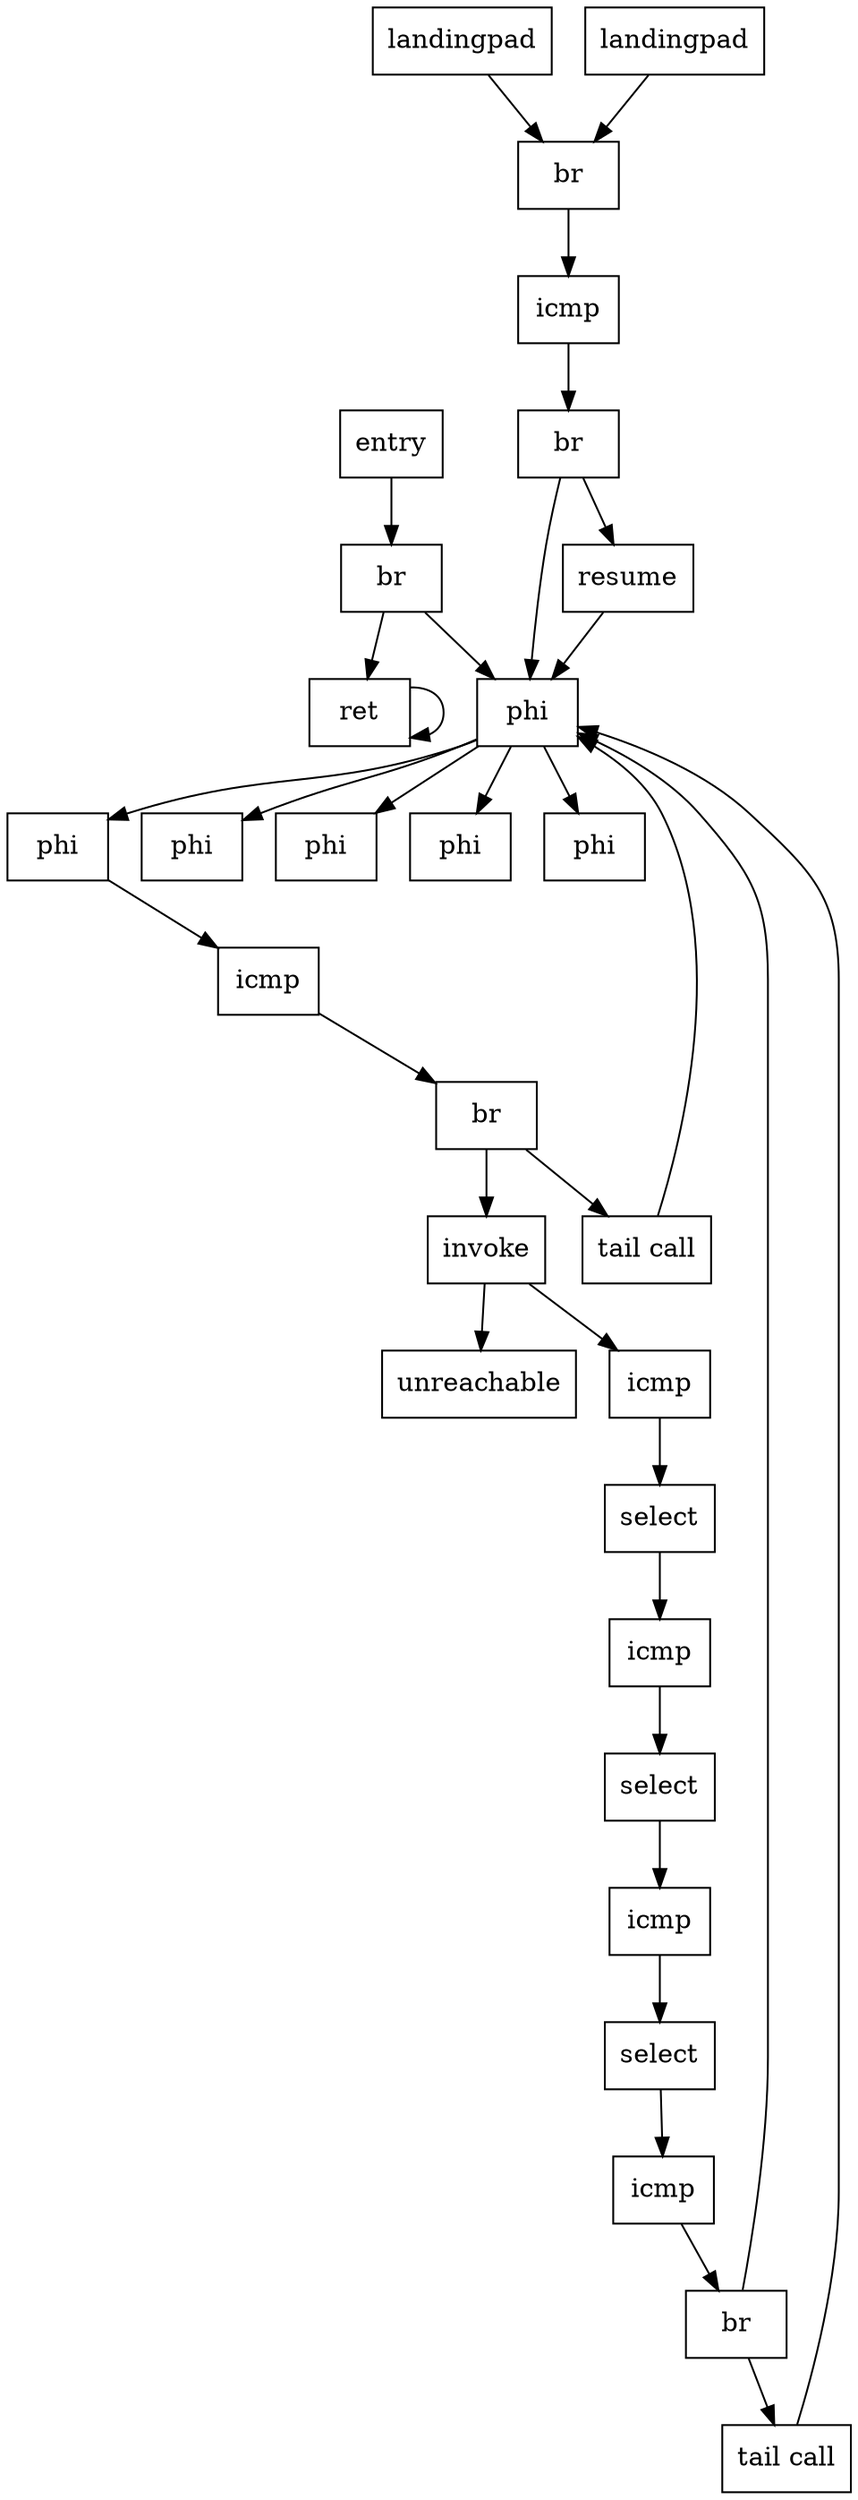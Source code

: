 digraph {
node [shape=box];

node_0 [label="entry"];
node_1 [label="br"];
node_2 [label="phi"];
node_3 [label="phi"];
node_4 [label="phi"];
node_5 [label="phi"];
node_6 [label="phi"];
node_7 [label="phi"];
node_8 [label="icmp"];
node_9 [label="br"];
node_10 [label="tail call"];
node_11 [label="invoke"];
node_12 [label="unreachable"];
node_13 [label="icmp"];
node_14 [label="select"];
node_15 [label="icmp"];
node_16 [label="select"];
node_17 [label="icmp"];
node_18 [label="select"];
node_19 [label="icmp"];
node_20 [label="br"];
node_21 [label="tail call"];
node_22 [label="landingpad"];
node_23 [label="landingpad"];
node_24 [label="br"];
node_25 [label="icmp"];
node_26 [label="br"];
node_27 [label="resume"];
node_28 [label="ret"];

node_0 -> node_1;
node_1 -> node_2;
node_1 -> node_28;
node_2 -> node_3;
node_2 -> node_4;
node_2 -> node_5;
node_2 -> node_6;
node_2 -> node_7;
node_3 -> node_8;
node_8 -> node_9;
node_9 -> node_10;
node_9 -> node_11;
node_10 -> node_2;
node_11 -> node_12;
node_11 -> node_13;
node_13 -> node_14;
node_14 -> node_15;
node_15 -> node_16;
node_16 -> node_17;
node_17 -> node_18;
node_18 -> node_19;
node_19 -> node_20;
node_20 -> node_21;
node_20 -> node_2;
node_21 -> node_2;
node_22 -> node_24;
node_23 -> node_24;
node_24 -> node_25;
node_25 -> node_26;
node_26 -> node_27;
node_26 -> node_2;
node_27 -> node_2;
node_28 -> node_28;

}